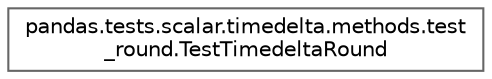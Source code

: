 digraph "Graphical Class Hierarchy"
{
 // LATEX_PDF_SIZE
  bgcolor="transparent";
  edge [fontname=Helvetica,fontsize=10,labelfontname=Helvetica,labelfontsize=10];
  node [fontname=Helvetica,fontsize=10,shape=box,height=0.2,width=0.4];
  rankdir="LR";
  Node0 [id="Node000000",label="pandas.tests.scalar.timedelta.methods.test\l_round.TestTimedeltaRound",height=0.2,width=0.4,color="grey40", fillcolor="white", style="filled",URL="$d4/da9/classpandas_1_1tests_1_1scalar_1_1timedelta_1_1methods_1_1test__round_1_1TestTimedeltaRound.html",tooltip=" "];
}
